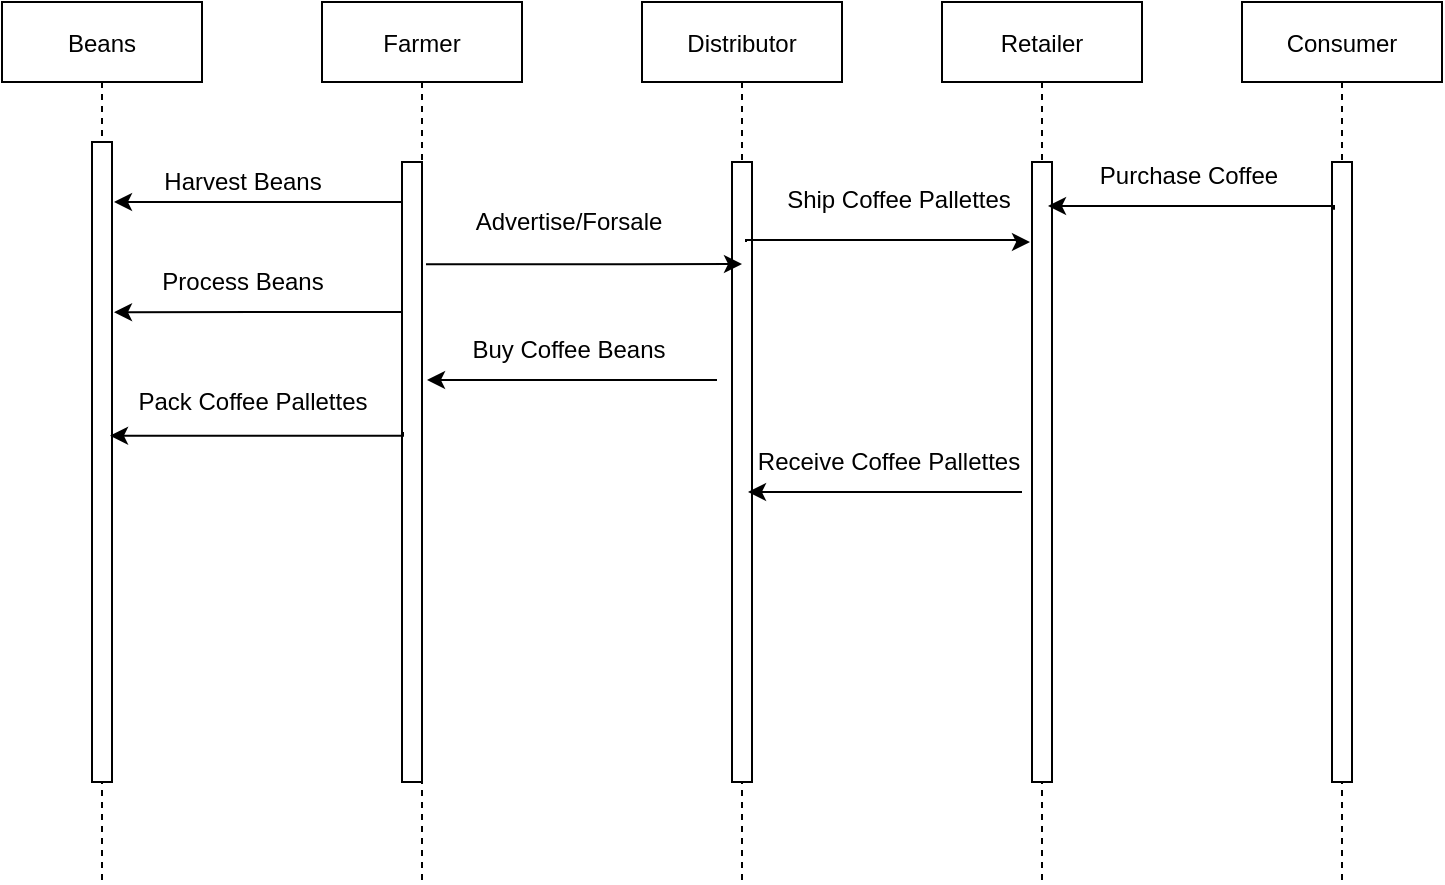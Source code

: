 <mxfile version="14.6.13" type="device"><diagram id="kgpKYQtTHZ0yAKxKKP6v" name="Page-1"><mxGraphModel dx="1422" dy="822" grid="1" gridSize="10" guides="1" tooltips="1" connect="1" arrows="1" fold="1" page="1" pageScale="1" pageWidth="850" pageHeight="1100" math="0" shadow="0"><root><mxCell id="0"/><mxCell id="1" parent="0"/><mxCell id="3nuBFxr9cyL0pnOWT2aG-1" value="Beans" style="shape=umlLifeline;perimeter=lifelinePerimeter;container=1;collapsible=0;recursiveResize=0;rounded=0;shadow=0;strokeWidth=1;" parent="1" vertex="1"><mxGeometry x="40" y="80" width="100" height="440" as="geometry"/></mxCell><mxCell id="3nuBFxr9cyL0pnOWT2aG-2" value="" style="points=[];perimeter=orthogonalPerimeter;rounded=0;shadow=0;strokeWidth=1;" parent="3nuBFxr9cyL0pnOWT2aG-1" vertex="1"><mxGeometry x="45" y="70" width="10" height="320" as="geometry"/></mxCell><mxCell id="3nuBFxr9cyL0pnOWT2aG-5" value="Farmer" style="shape=umlLifeline;perimeter=lifelinePerimeter;container=1;collapsible=0;recursiveResize=0;rounded=0;shadow=0;strokeWidth=1;" parent="1" vertex="1"><mxGeometry x="200" y="80" width="100" height="440" as="geometry"/></mxCell><mxCell id="3nuBFxr9cyL0pnOWT2aG-6" value="" style="points=[];perimeter=orthogonalPerimeter;rounded=0;shadow=0;strokeWidth=1;" parent="3nuBFxr9cyL0pnOWT2aG-5" vertex="1"><mxGeometry x="40" y="80" width="10" height="310" as="geometry"/></mxCell><mxCell id="13Rh90h2N0IlPF69LM3C-1" value="Distributor" style="shape=umlLifeline;perimeter=lifelinePerimeter;container=1;collapsible=0;recursiveResize=0;rounded=0;shadow=0;strokeWidth=1;" parent="1" vertex="1"><mxGeometry x="360" y="80" width="100" height="440" as="geometry"/></mxCell><mxCell id="13Rh90h2N0IlPF69LM3C-2" value="" style="points=[];perimeter=orthogonalPerimeter;rounded=0;shadow=0;strokeWidth=1;" parent="13Rh90h2N0IlPF69LM3C-1" vertex="1"><mxGeometry x="45" y="80" width="10" height="310" as="geometry"/></mxCell><mxCell id="13Rh90h2N0IlPF69LM3C-3" value="Retailer" style="shape=umlLifeline;perimeter=lifelinePerimeter;container=1;collapsible=0;recursiveResize=0;rounded=0;shadow=0;strokeWidth=1;" parent="1" vertex="1"><mxGeometry x="510" y="80" width="100" height="440" as="geometry"/></mxCell><mxCell id="13Rh90h2N0IlPF69LM3C-4" value="" style="points=[];perimeter=orthogonalPerimeter;rounded=0;shadow=0;strokeWidth=1;" parent="13Rh90h2N0IlPF69LM3C-3" vertex="1"><mxGeometry x="45" y="80" width="10" height="310" as="geometry"/></mxCell><mxCell id="13Rh90h2N0IlPF69LM3C-5" value="Consumer" style="shape=umlLifeline;perimeter=lifelinePerimeter;container=1;collapsible=0;recursiveResize=0;rounded=0;shadow=0;strokeWidth=1;" parent="1" vertex="1"><mxGeometry x="660" y="80" width="100" height="440" as="geometry"/></mxCell><mxCell id="13Rh90h2N0IlPF69LM3C-6" value="" style="points=[];perimeter=orthogonalPerimeter;rounded=0;shadow=0;strokeWidth=1;" parent="13Rh90h2N0IlPF69LM3C-5" vertex="1"><mxGeometry x="45" y="80" width="10" height="310" as="geometry"/></mxCell><mxCell id="13Rh90h2N0IlPF69LM3C-9" style="edgeStyle=orthogonalEdgeStyle;rounded=0;orthogonalLoop=1;jettySize=auto;html=1;" parent="1" edge="1"><mxGeometry relative="1" as="geometry"><mxPoint x="240" y="180" as="sourcePoint"/><mxPoint x="96" y="180" as="targetPoint"/><Array as="points"><mxPoint x="196" y="180"/><mxPoint x="196" y="180"/></Array></mxGeometry></mxCell><mxCell id="13Rh90h2N0IlPF69LM3C-10" style="edgeStyle=orthogonalEdgeStyle;rounded=0;orthogonalLoop=1;jettySize=auto;html=1;entryX=0.5;entryY=0.266;entryDx=0;entryDy=0;entryPerimeter=0;exitX=0;exitY=0.242;exitDx=0;exitDy=0;exitPerimeter=0;" parent="1" source="3nuBFxr9cyL0pnOWT2aG-6" edge="1"><mxGeometry relative="1" as="geometry"><mxPoint x="236" y="235" as="sourcePoint"/><mxPoint x="96" y="235.12" as="targetPoint"/><Array as="points"/></mxGeometry></mxCell><mxCell id="13Rh90h2N0IlPF69LM3C-11" value="Harvest Beans" style="text;html=1;align=center;verticalAlign=middle;resizable=0;points=[];autosize=1;strokeColor=none;" parent="1" vertex="1"><mxGeometry x="115" y="160" width="90" height="20" as="geometry"/></mxCell><mxCell id="13Rh90h2N0IlPF69LM3C-12" value="Process Beans" style="text;html=1;align=center;verticalAlign=middle;resizable=0;points=[];autosize=1;strokeColor=none;" parent="1" vertex="1"><mxGeometry x="110" y="210" width="100" height="20" as="geometry"/></mxCell><mxCell id="13Rh90h2N0IlPF69LM3C-13" style="edgeStyle=orthogonalEdgeStyle;rounded=0;orthogonalLoop=1;jettySize=auto;html=1;entryX=0.9;entryY=0.459;entryDx=0;entryDy=0;entryPerimeter=0;" parent="1" target="3nuBFxr9cyL0pnOWT2aG-2" edge="1"><mxGeometry relative="1" as="geometry"><mxPoint x="240.5" y="295" as="sourcePoint"/><mxPoint x="100" y="295" as="targetPoint"/><Array as="points"><mxPoint x="241" y="297"/></Array></mxGeometry></mxCell><mxCell id="13Rh90h2N0IlPF69LM3C-14" value="Pack Coffee Pallettes" style="text;html=1;align=center;verticalAlign=middle;resizable=0;points=[];autosize=1;strokeColor=none;" parent="1" vertex="1"><mxGeometry x="100" y="270" width="130" height="20" as="geometry"/></mxCell><mxCell id="13Rh90h2N0IlPF69LM3C-15" style="edgeStyle=orthogonalEdgeStyle;rounded=0;orthogonalLoop=1;jettySize=auto;html=1;exitX=0.52;exitY=0.298;exitDx=0;exitDy=0;exitPerimeter=0;" parent="1" edge="1" source="3nuBFxr9cyL0pnOWT2aG-5"><mxGeometry relative="1" as="geometry"><mxPoint x="397.5" y="185" as="sourcePoint"/><mxPoint x="410" y="211" as="targetPoint"/><Array as="points"/></mxGeometry></mxCell><mxCell id="13Rh90h2N0IlPF69LM3C-16" value="Advertise/Forsale" style="text;html=1;align=center;verticalAlign=middle;resizable=0;points=[];autosize=1;strokeColor=none;" parent="1" vertex="1"><mxGeometry x="267.5" y="180" width="110" height="20" as="geometry"/></mxCell><mxCell id="13Rh90h2N0IlPF69LM3C-18" value="Ship Coffee Pallettes" style="text;html=1;align=center;verticalAlign=middle;resizable=0;points=[];autosize=1;strokeColor=none;" parent="1" vertex="1"><mxGeometry x="422.5" y="168.97" width="130" height="20" as="geometry"/></mxCell><mxCell id="13Rh90h2N0IlPF69LM3C-22" style="edgeStyle=orthogonalEdgeStyle;rounded=0;orthogonalLoop=1;jettySize=auto;html=1;entryX=0.2;entryY=0.713;entryDx=0;entryDy=0;entryPerimeter=0;" parent="1" edge="1"><mxGeometry relative="1" as="geometry"><mxPoint x="412" y="199.97" as="sourcePoint"/><mxPoint x="554" y="200.0" as="targetPoint"/><Array as="points"><mxPoint x="412" y="198.97"/><mxPoint x="550" y="198.97"/><mxPoint x="550" y="199.97"/></Array></mxGeometry></mxCell><mxCell id="13Rh90h2N0IlPF69LM3C-30" style="edgeStyle=orthogonalEdgeStyle;rounded=0;orthogonalLoop=1;jettySize=auto;html=1;" parent="1" edge="1"><mxGeometry relative="1" as="geometry"><mxPoint x="397.5" y="269" as="sourcePoint"/><mxPoint x="252.5" y="269" as="targetPoint"/><Array as="points"><mxPoint x="303" y="269"/><mxPoint x="303" y="269"/></Array></mxGeometry></mxCell><mxCell id="13Rh90h2N0IlPF69LM3C-31" value="Buy Coffee Beans" style="text;html=1;align=center;verticalAlign=middle;resizable=0;points=[];autosize=1;strokeColor=none;" parent="1" vertex="1"><mxGeometry x="267.5" y="244" width="110" height="20" as="geometry"/></mxCell><mxCell id="13Rh90h2N0IlPF69LM3C-32" style="edgeStyle=orthogonalEdgeStyle;rounded=0;orthogonalLoop=1;jettySize=auto;html=1;" parent="1" edge="1"><mxGeometry relative="1" as="geometry"><mxPoint x="550" y="325" as="sourcePoint"/><mxPoint x="413" y="325" as="targetPoint"/><Array as="points"><mxPoint x="463.5" y="325"/><mxPoint x="463.5" y="325"/></Array></mxGeometry></mxCell><mxCell id="13Rh90h2N0IlPF69LM3C-33" value="Receive Coffee Pallettes" style="text;html=1;align=center;verticalAlign=middle;resizable=0;points=[];autosize=1;strokeColor=none;" parent="1" vertex="1"><mxGeometry x="408" y="300" width="150" height="20" as="geometry"/></mxCell><mxCell id="13Rh90h2N0IlPF69LM3C-34" style="edgeStyle=orthogonalEdgeStyle;rounded=0;orthogonalLoop=1;jettySize=auto;html=1;exitX=0.1;exitY=0.077;exitDx=0;exitDy=0;exitPerimeter=0;" parent="1" source="13Rh90h2N0IlPF69LM3C-6" edge="1"><mxGeometry relative="1" as="geometry"><mxPoint x="700" y="182" as="sourcePoint"/><mxPoint x="563" y="182" as="targetPoint"/><Array as="points"><mxPoint x="706" y="182"/></Array></mxGeometry></mxCell><mxCell id="13Rh90h2N0IlPF69LM3C-35" value="Purchase Coffee" style="text;html=1;align=center;verticalAlign=middle;resizable=0;points=[];autosize=1;strokeColor=none;" parent="1" vertex="1"><mxGeometry x="583" y="157" width="100" height="20" as="geometry"/></mxCell></root></mxGraphModel></diagram></mxfile>